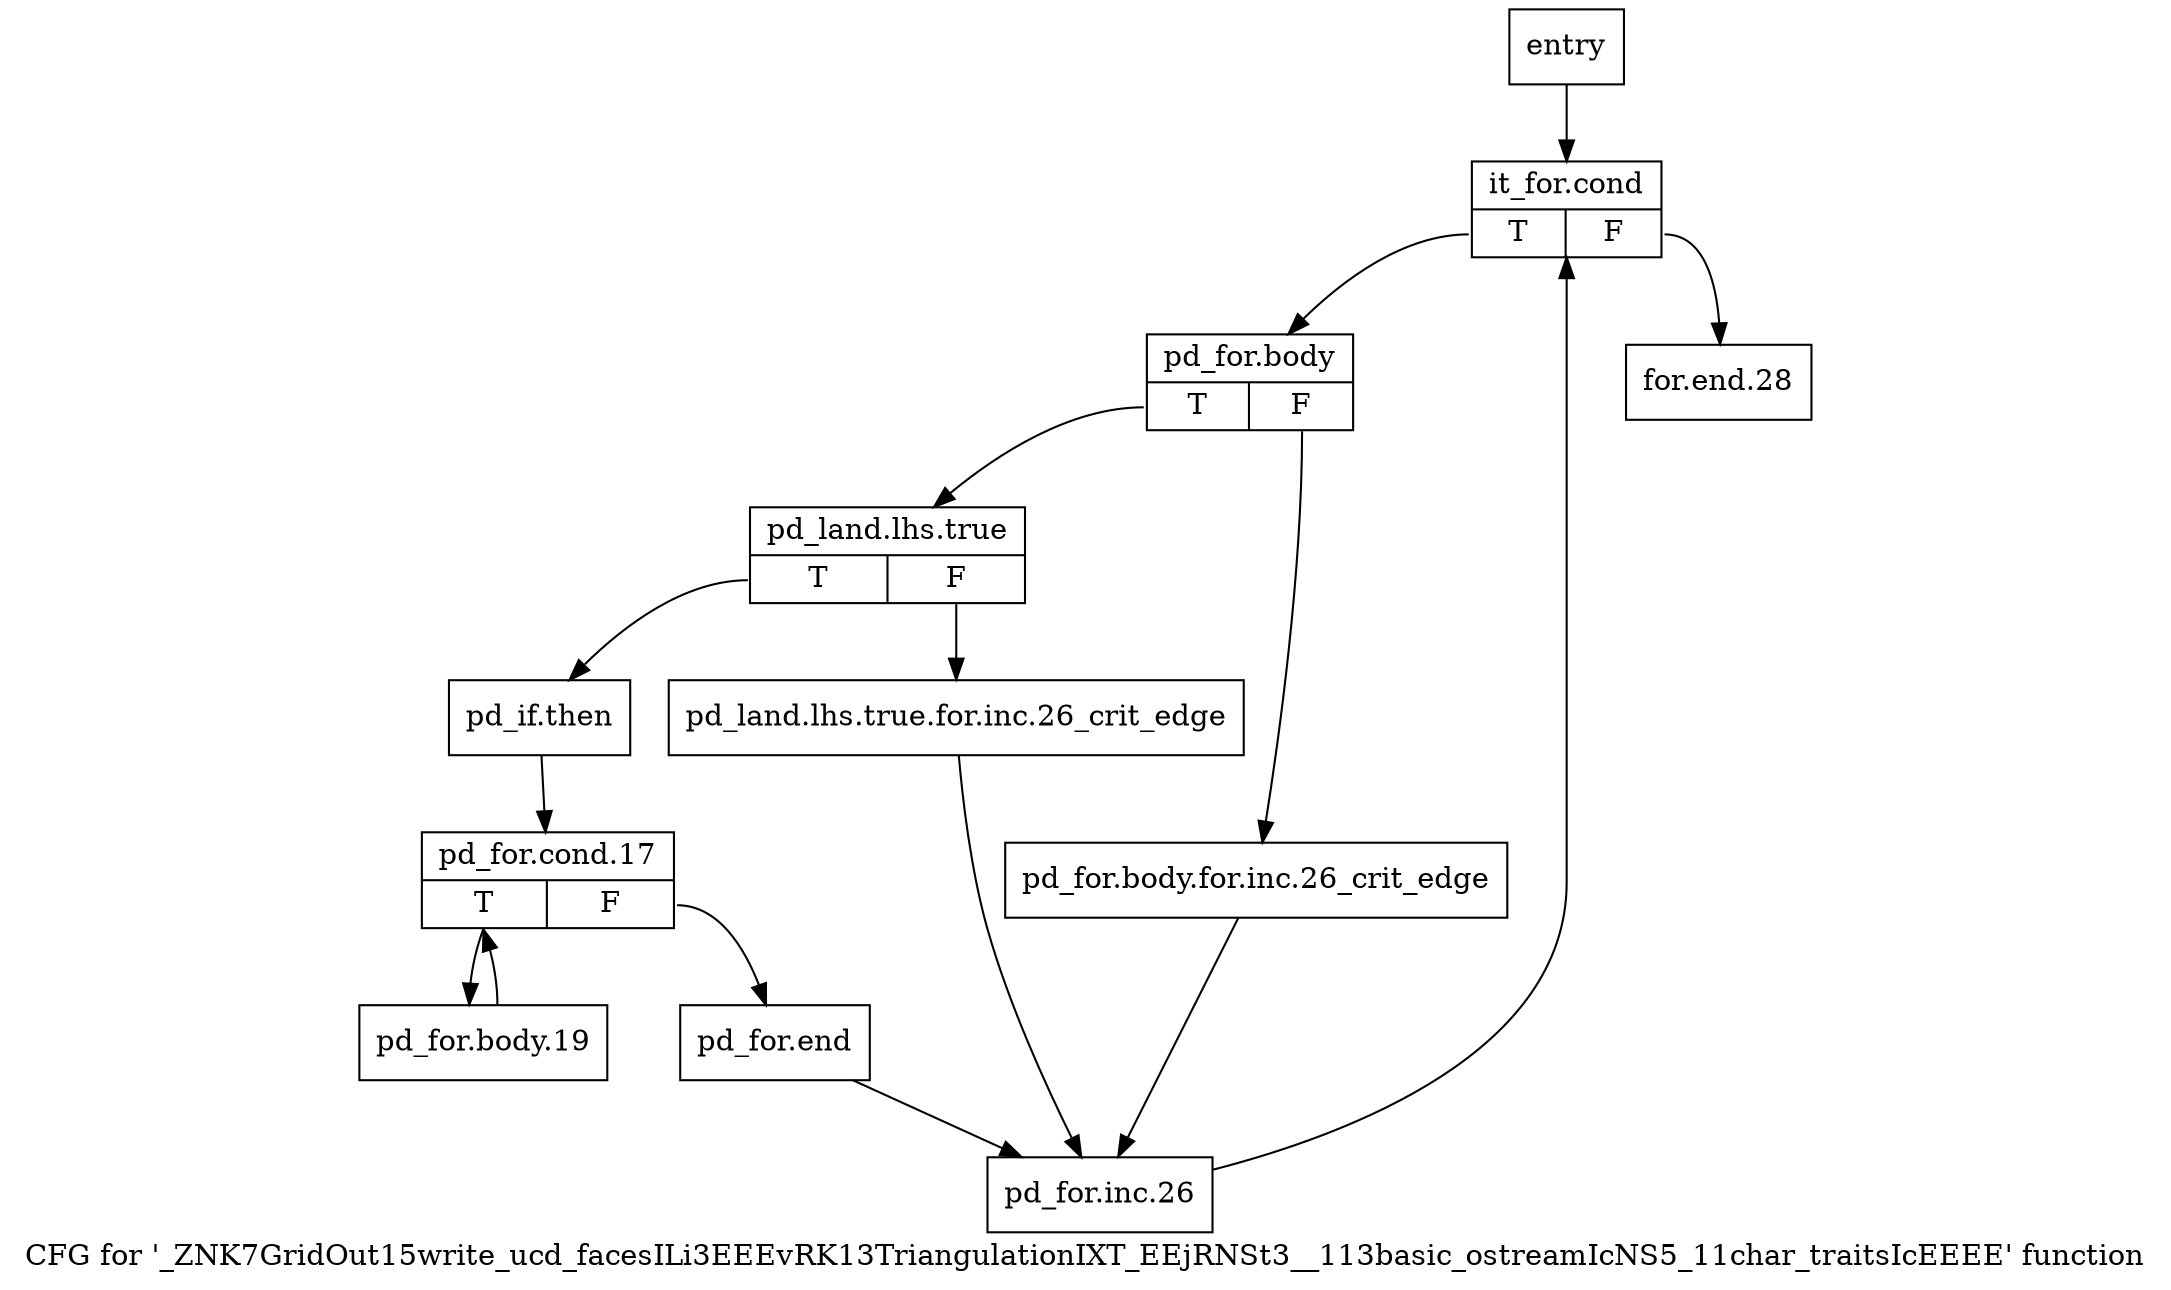 digraph "CFG for '_ZNK7GridOut15write_ucd_facesILi3EEEvRK13TriangulationIXT_EEjRNSt3__113basic_ostreamIcNS5_11char_traitsIcEEEE' function" {
	label="CFG for '_ZNK7GridOut15write_ucd_facesILi3EEEvRK13TriangulationIXT_EEjRNSt3__113basic_ostreamIcNS5_11char_traitsIcEEEE' function";

	Node0x5d4edf0 [shape=record,label="{entry}"];
	Node0x5d4edf0 -> Node0x5d4ee40;
	Node0x5d4ee40 [shape=record,label="{it_for.cond|{<s0>T|<s1>F}}"];
	Node0x5d4ee40:s0 -> Node0x5d4ee90;
	Node0x5d4ee40:s1 -> Node0x5d4f160;
	Node0x5d4ee90 [shape=record,label="{pd_for.body|{<s0>T|<s1>F}}"];
	Node0x5d4ee90:s0 -> Node0x5d4ef30;
	Node0x5d4ee90:s1 -> Node0x5d4eee0;
	Node0x5d4eee0 [shape=record,label="{pd_for.body.for.inc.26_crit_edge}"];
	Node0x5d4eee0 -> Node0x5d4f110;
	Node0x5d4ef30 [shape=record,label="{pd_land.lhs.true|{<s0>T|<s1>F}}"];
	Node0x5d4ef30:s0 -> Node0x5d4efd0;
	Node0x5d4ef30:s1 -> Node0x5d4ef80;
	Node0x5d4ef80 [shape=record,label="{pd_land.lhs.true.for.inc.26_crit_edge}"];
	Node0x5d4ef80 -> Node0x5d4f110;
	Node0x5d4efd0 [shape=record,label="{pd_if.then}"];
	Node0x5d4efd0 -> Node0x5d4f020;
	Node0x5d4f020 [shape=record,label="{pd_for.cond.17|{<s0>T|<s1>F}}"];
	Node0x5d4f020:s0 -> Node0x5d4f070;
	Node0x5d4f020:s1 -> Node0x5d4f0c0;
	Node0x5d4f070 [shape=record,label="{pd_for.body.19}"];
	Node0x5d4f070 -> Node0x5d4f020;
	Node0x5d4f0c0 [shape=record,label="{pd_for.end}"];
	Node0x5d4f0c0 -> Node0x5d4f110;
	Node0x5d4f110 [shape=record,label="{pd_for.inc.26}"];
	Node0x5d4f110 -> Node0x5d4ee40;
	Node0x5d4f160 [shape=record,label="{for.end.28}"];
}
